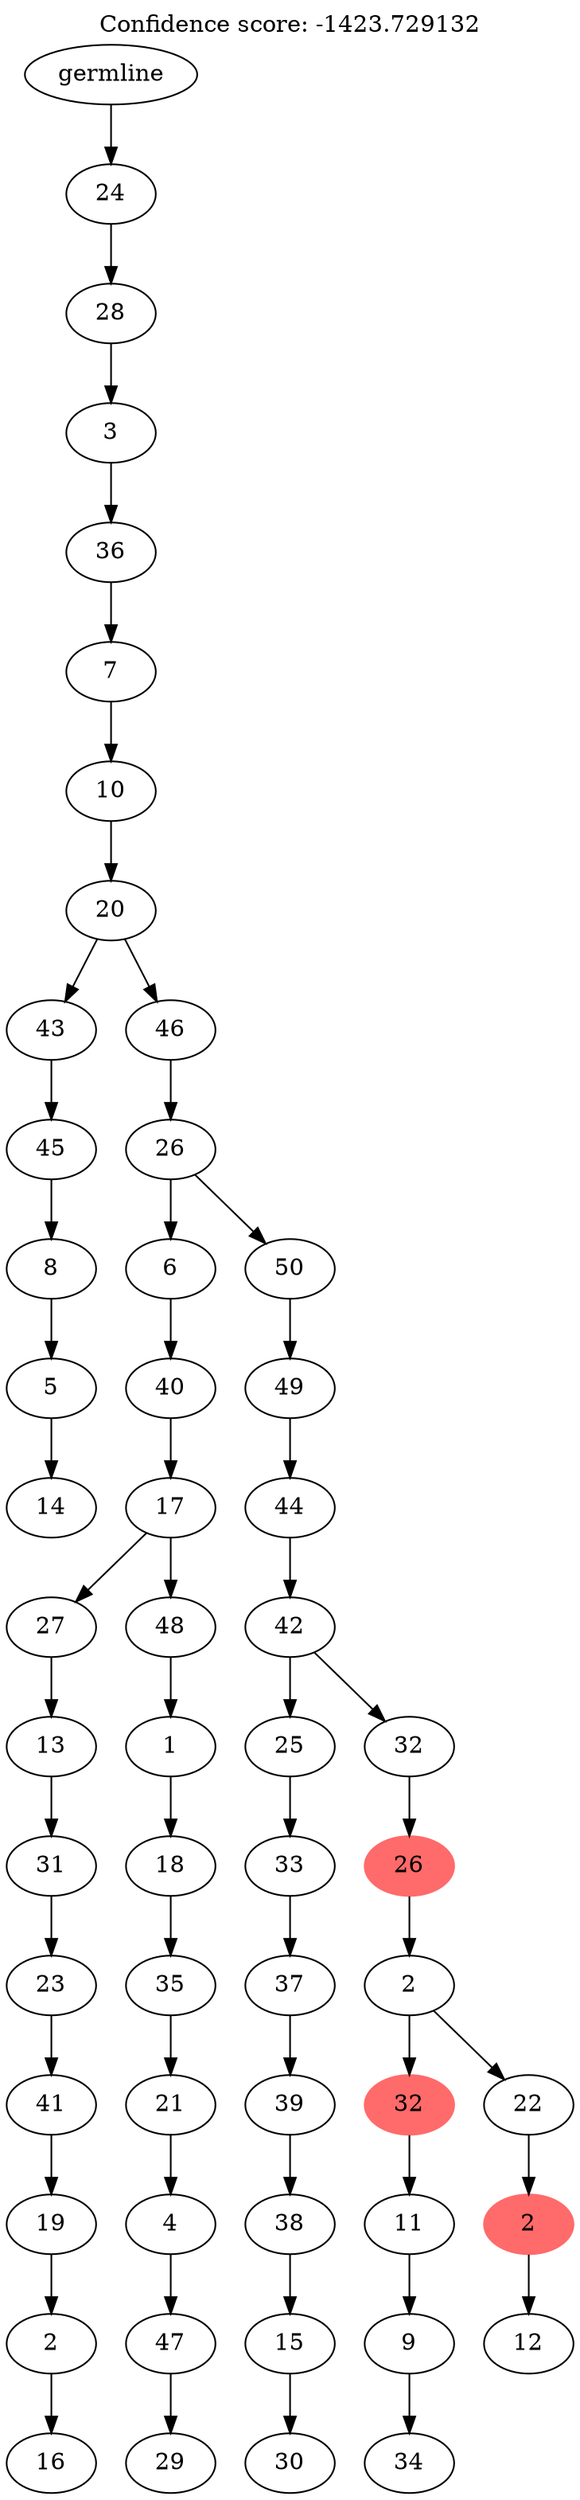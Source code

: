 digraph g {
	"53" -> "54";
	"54" [label="14"];
	"52" -> "53";
	"53" [label="5"];
	"51" -> "52";
	"52" [label="8"];
	"50" -> "51";
	"51" [label="45"];
	"48" -> "49";
	"49" [label="16"];
	"47" -> "48";
	"48" [label="2"];
	"46" -> "47";
	"47" [label="19"];
	"45" -> "46";
	"46" [label="41"];
	"44" -> "45";
	"45" [label="23"];
	"43" -> "44";
	"44" [label="31"];
	"42" -> "43";
	"43" [label="13"];
	"40" -> "41";
	"41" [label="29"];
	"39" -> "40";
	"40" [label="47"];
	"38" -> "39";
	"39" [label="4"];
	"37" -> "38";
	"38" [label="21"];
	"36" -> "37";
	"37" [label="35"];
	"35" -> "36";
	"36" [label="18"];
	"34" -> "35";
	"35" [label="1"];
	"33" -> "34";
	"34" [label="48"];
	"33" -> "42";
	"42" [label="27"];
	"32" -> "33";
	"33" [label="17"];
	"31" -> "32";
	"32" [label="40"];
	"29" -> "30";
	"30" [label="30"];
	"28" -> "29";
	"29" [label="15"];
	"27" -> "28";
	"28" [label="38"];
	"26" -> "27";
	"27" [label="39"];
	"25" -> "26";
	"26" [label="37"];
	"24" -> "25";
	"25" [label="33"];
	"22" -> "23";
	"23" [label="34"];
	"21" -> "22";
	"22" [label="9"];
	"20" -> "21";
	"21" [label="11"];
	"18" -> "19";
	"19" [label="12"];
	"17" -> "18";
	"18" [color=indianred1, style=filled, label="2"];
	"16" -> "17";
	"17" [label="22"];
	"16" -> "20";
	"20" [color=indianred1, style=filled, label="32"];
	"15" -> "16";
	"16" [label="2"];
	"14" -> "15";
	"15" [color=indianred1, style=filled, label="26"];
	"13" -> "14";
	"14" [label="32"];
	"13" -> "24";
	"24" [label="25"];
	"12" -> "13";
	"13" [label="42"];
	"11" -> "12";
	"12" [label="44"];
	"10" -> "11";
	"11" [label="49"];
	"9" -> "10";
	"10" [label="50"];
	"9" -> "31";
	"31" [label="6"];
	"8" -> "9";
	"9" [label="26"];
	"7" -> "8";
	"8" [label="46"];
	"7" -> "50";
	"50" [label="43"];
	"6" -> "7";
	"7" [label="20"];
	"5" -> "6";
	"6" [label="10"];
	"4" -> "5";
	"5" [label="7"];
	"3" -> "4";
	"4" [label="36"];
	"2" -> "3";
	"3" [label="3"];
	"1" -> "2";
	"2" [label="28"];
	"0" -> "1";
	"1" [label="24"];
	"0" [label="germline"];
	labelloc="t";
	label="Confidence score: -1423.729132";
}

